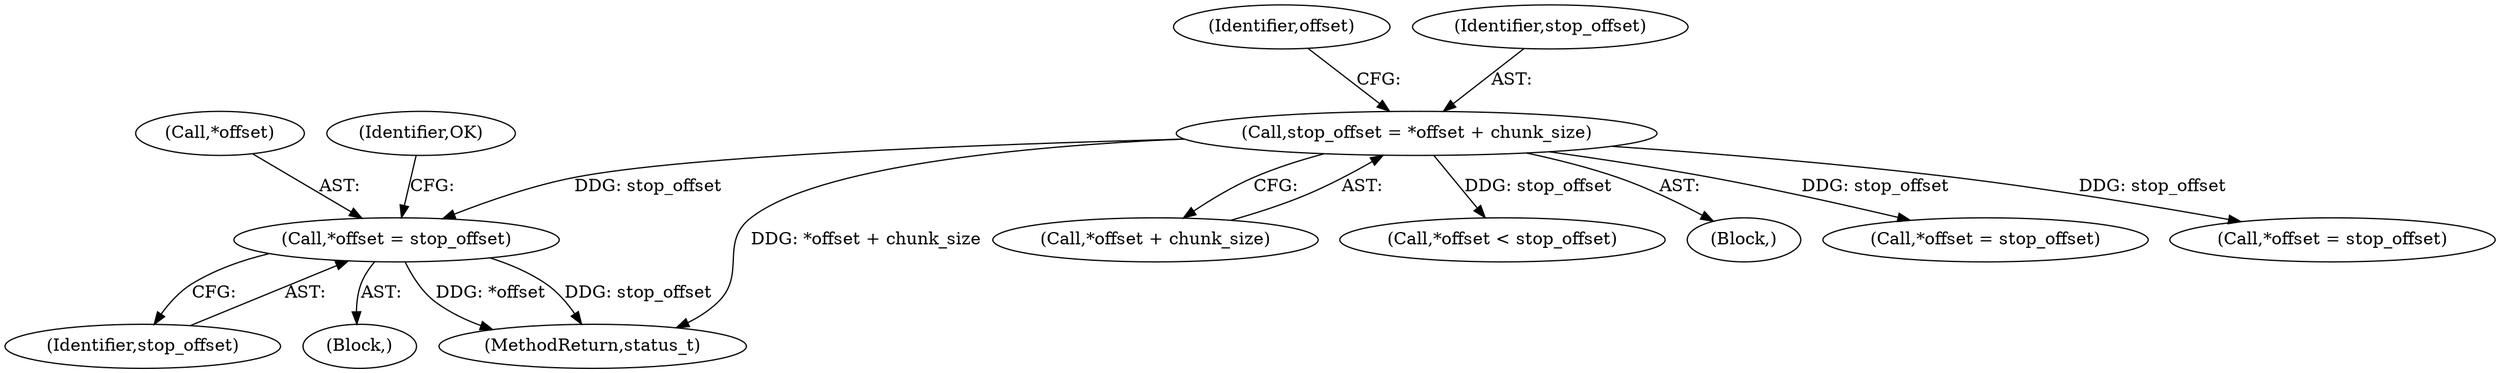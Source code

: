 digraph "0_Android_8a3a2f6ea7defe1a81bb32b3c9f3537f84749b9d@pointer" {
"1003002" [label="(Call,*offset = stop_offset)"];
"1002947" [label="(Call,stop_offset = *offset + chunk_size)"];
"1002949" [label="(Call,*offset + chunk_size)"];
"1003014" [label="(Call,*offset < stop_offset)"];
"1003005" [label="(Identifier,stop_offset)"];
"1002945" [label="(Block,)"];
"1002955" [label="(Identifier,offset)"];
"1003003" [label="(Call,*offset)"];
"1002947" [label="(Call,stop_offset = *offset + chunk_size)"];
"1003001" [label="(Block,)"];
"1003007" [label="(Identifier,OK)"];
"1003002" [label="(Call,*offset = stop_offset)"];
"1002976" [label="(Call,*offset = stop_offset)"];
"1002948" [label="(Identifier,stop_offset)"];
"1002990" [label="(Call,*offset = stop_offset)"];
"1003903" [label="(MethodReturn,status_t)"];
"1003002" -> "1003001"  [label="AST: "];
"1003002" -> "1003005"  [label="CFG: "];
"1003003" -> "1003002"  [label="AST: "];
"1003005" -> "1003002"  [label="AST: "];
"1003007" -> "1003002"  [label="CFG: "];
"1003002" -> "1003903"  [label="DDG: *offset"];
"1003002" -> "1003903"  [label="DDG: stop_offset"];
"1002947" -> "1003002"  [label="DDG: stop_offset"];
"1002947" -> "1002945"  [label="AST: "];
"1002947" -> "1002949"  [label="CFG: "];
"1002948" -> "1002947"  [label="AST: "];
"1002949" -> "1002947"  [label="AST: "];
"1002955" -> "1002947"  [label="CFG: "];
"1002947" -> "1003903"  [label="DDG: *offset + chunk_size"];
"1002947" -> "1002976"  [label="DDG: stop_offset"];
"1002947" -> "1002990"  [label="DDG: stop_offset"];
"1002947" -> "1003014"  [label="DDG: stop_offset"];
}

